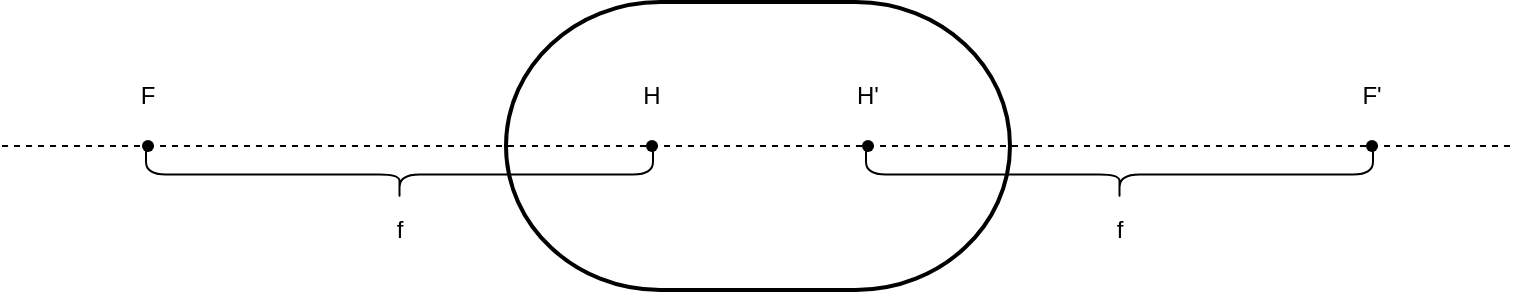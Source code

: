 <mxfile version="24.7.17">
  <diagram name="ページ1" id="V7CNA_-ryThMaqc7wz91">
    <mxGraphModel dx="954" dy="622" grid="1" gridSize="9" guides="1" tooltips="1" connect="1" arrows="1" fold="1" page="1" pageScale="1" pageWidth="827" pageHeight="1169" background="none" math="0" shadow="0">
      <root>
        <mxCell id="0" />
        <mxCell id="1" parent="0" />
        <mxCell id="UcCw-gAkhmFKuzLt9bV2-4" value="" style="strokeWidth=2;html=1;shape=mxgraph.flowchart.terminator;whiteSpace=wrap;" vertex="1" parent="1">
          <mxGeometry x="288" y="252" width="252" height="144" as="geometry" />
        </mxCell>
        <mxCell id="UcCw-gAkhmFKuzLt9bV2-5" value="" style="endArrow=none;dashed=1;html=1;rounded=0;" edge="1" parent="1" source="UcCw-gAkhmFKuzLt9bV2-13">
          <mxGeometry width="50" height="50" relative="1" as="geometry">
            <mxPoint x="36" y="324" as="sourcePoint" />
            <mxPoint x="792" y="324" as="targetPoint" />
          </mxGeometry>
        </mxCell>
        <mxCell id="UcCw-gAkhmFKuzLt9bV2-7" value="" style="endArrow=none;dashed=1;html=1;rounded=0;" edge="1" parent="1" target="UcCw-gAkhmFKuzLt9bV2-6">
          <mxGeometry width="50" height="50" relative="1" as="geometry">
            <mxPoint x="36" y="324" as="sourcePoint" />
            <mxPoint x="792" y="324" as="targetPoint" />
          </mxGeometry>
        </mxCell>
        <mxCell id="UcCw-gAkhmFKuzLt9bV2-6" value="" style="shape=waypoint;sketch=0;fillStyle=solid;size=6;pointerEvents=1;points=[];fillColor=none;resizable=0;rotatable=0;perimeter=centerPerimeter;snapToPoint=1;" vertex="1" parent="1">
          <mxGeometry x="99" y="314" width="20" height="20" as="geometry" />
        </mxCell>
        <mxCell id="UcCw-gAkhmFKuzLt9bV2-8" value="" style="shape=waypoint;sketch=0;fillStyle=solid;size=6;pointerEvents=1;points=[];fillColor=none;resizable=0;rotatable=0;perimeter=centerPerimeter;snapToPoint=1;" vertex="1" parent="1">
          <mxGeometry x="711" y="314" width="20" height="20" as="geometry" />
        </mxCell>
        <mxCell id="UcCw-gAkhmFKuzLt9bV2-9" value="F" style="text;html=1;align=center;verticalAlign=middle;whiteSpace=wrap;rounded=0;" vertex="1" parent="1">
          <mxGeometry x="79" y="284" width="60" height="30" as="geometry" />
        </mxCell>
        <mxCell id="UcCw-gAkhmFKuzLt9bV2-10" value="F&#39;" style="text;html=1;align=center;verticalAlign=middle;whiteSpace=wrap;rounded=0;" vertex="1" parent="1">
          <mxGeometry x="691" y="284" width="60" height="30" as="geometry" />
        </mxCell>
        <mxCell id="UcCw-gAkhmFKuzLt9bV2-12" value="" style="endArrow=none;dashed=1;html=1;rounded=0;" edge="1" parent="1" source="UcCw-gAkhmFKuzLt9bV2-6" target="UcCw-gAkhmFKuzLt9bV2-11">
          <mxGeometry width="50" height="50" relative="1" as="geometry">
            <mxPoint x="109" y="324" as="sourcePoint" />
            <mxPoint x="792" y="324" as="targetPoint" />
          </mxGeometry>
        </mxCell>
        <mxCell id="UcCw-gAkhmFKuzLt9bV2-11" value="" style="shape=waypoint;sketch=0;fillStyle=solid;size=6;pointerEvents=1;points=[];fillColor=none;resizable=0;rotatable=0;perimeter=centerPerimeter;snapToPoint=1;" vertex="1" parent="1">
          <mxGeometry x="351" y="314" width="20" height="20" as="geometry" />
        </mxCell>
        <mxCell id="UcCw-gAkhmFKuzLt9bV2-14" value="" style="endArrow=none;dashed=1;html=1;rounded=0;" edge="1" parent="1" source="UcCw-gAkhmFKuzLt9bV2-11" target="UcCw-gAkhmFKuzLt9bV2-13">
          <mxGeometry width="50" height="50" relative="1" as="geometry">
            <mxPoint x="361" y="324" as="sourcePoint" />
            <mxPoint x="792" y="324" as="targetPoint" />
          </mxGeometry>
        </mxCell>
        <mxCell id="UcCw-gAkhmFKuzLt9bV2-13" value="" style="shape=waypoint;sketch=0;fillStyle=solid;size=6;pointerEvents=1;points=[];fillColor=none;resizable=0;rotatable=0;perimeter=centerPerimeter;snapToPoint=1;" vertex="1" parent="1">
          <mxGeometry x="459" y="314" width="20" height="20" as="geometry" />
        </mxCell>
        <mxCell id="UcCw-gAkhmFKuzLt9bV2-15" value="H" style="text;html=1;align=center;verticalAlign=middle;whiteSpace=wrap;rounded=0;" vertex="1" parent="1">
          <mxGeometry x="331" y="284" width="60" height="30" as="geometry" />
        </mxCell>
        <mxCell id="UcCw-gAkhmFKuzLt9bV2-16" value="H&#39;" style="text;html=1;align=center;verticalAlign=middle;whiteSpace=wrap;rounded=0;" vertex="1" parent="1">
          <mxGeometry x="439" y="284" width="60" height="30" as="geometry" />
        </mxCell>
        <mxCell id="UcCw-gAkhmFKuzLt9bV2-17" value="" style="shape=curlyBracket;whiteSpace=wrap;html=1;rounded=1;flipH=1;labelPosition=right;verticalLabelPosition=middle;align=left;verticalAlign=middle;rotation=90;" vertex="1" parent="1">
          <mxGeometry x="222" y="211.5" width="25.5" height="253.5" as="geometry" />
        </mxCell>
        <mxCell id="UcCw-gAkhmFKuzLt9bV2-18" value="" style="shape=curlyBracket;whiteSpace=wrap;html=1;rounded=1;flipH=1;labelPosition=right;verticalLabelPosition=middle;align=left;verticalAlign=middle;rotation=90;" vertex="1" parent="1">
          <mxGeometry x="582" y="211.5" width="25.5" height="253.5" as="geometry" />
        </mxCell>
        <mxCell id="UcCw-gAkhmFKuzLt9bV2-19" value="f" style="text;html=1;align=center;verticalAlign=middle;whiteSpace=wrap;rounded=0;" vertex="1" parent="1">
          <mxGeometry x="204.75" y="351" width="60" height="30" as="geometry" />
        </mxCell>
        <mxCell id="UcCw-gAkhmFKuzLt9bV2-20" value="f" style="text;html=1;align=center;verticalAlign=middle;whiteSpace=wrap;rounded=0;" vertex="1" parent="1">
          <mxGeometry x="564.75" y="351" width="60" height="30" as="geometry" />
        </mxCell>
      </root>
    </mxGraphModel>
  </diagram>
</mxfile>
